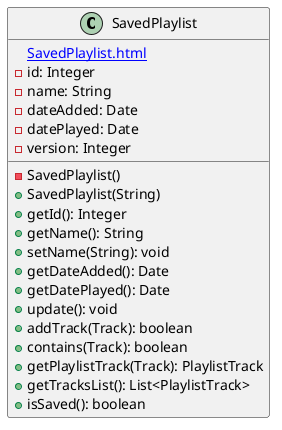 @startuml

    class SavedPlaylist {
        [[SavedPlaylist.html]]
        -id: Integer
        -name: String
        -dateAdded: Date
        -datePlayed: Date
        -version: Integer
        -SavedPlaylist()
        +SavedPlaylist(String)
        +getId(): Integer
        +getName(): String
        +setName(String): void
        +getDateAdded(): Date
        +getDatePlayed(): Date
        +update(): void
        +addTrack(Track): boolean
        +contains(Track): boolean
        +getPlaylistTrack(Track): PlaylistTrack
        +getTracksList(): List<PlaylistTrack>
        +isSaved(): boolean
    }

@enduml
